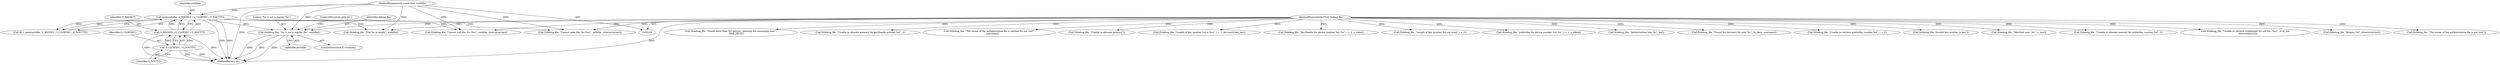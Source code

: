 digraph "0_pam-u2f_18b1914e32b74ff52000f10e97067e841e5fff62_1@pointer" {
"1000194" [label="(Call,D(debug_file, \"%s is not a regular file\", authfile))"];
"1000108" [label="(MethodParameterIn,FILE *debug_file)"];
"1000147" [label="(Call,open(authfile, O_RDONLY | O_CLOEXEC | O_NOCTTY))"];
"1000104" [label="(MethodParameterIn,const char *authfile)"];
"1000149" [label="(Call,O_RDONLY | O_CLOEXEC | O_NOCTTY)"];
"1000151" [label="(Call,O_CLOEXEC | O_NOCTTY)"];
"1000150" [label="(Identifier,O_RDONLY)"];
"1000472" [label="(Call,D(debug_file, \"Found more than %d devices, ignoring the remaining ones\",\n               MAX_DEVS))"];
"1000149" [label="(Call,O_RDONLY | O_CLOEXEC | O_NOCTTY)"];
"1000151" [label="(Call,O_CLOEXEC | O_NOCTTY)"];
"1000147" [label="(Call,open(authfile, O_RDONLY | O_CLOEXEC | O_NOCTTY))"];
"1000153" [label="(Identifier,O_NOCTTY)"];
"1000504" [label="(Call,D(debug_file, \"Unable to allocate memory for keyHandle number %d\", i))"];
"1000268" [label="(Call,D(debug_file, \"The owner of the authentication file is neither %s nor root\",\n         username))"];
"1000198" [label="(ControlStructure,goto err;)"];
"1000732" [label="(MethodReturn,int)"];
"1000317" [label="(Call,D(debug_file, \"Unable to allocate memory\"))"];
"1000208" [label="(Call,D(debug_file, \"File %s is empty\", authfile))"];
"1000197" [label="(Identifier,authfile)"];
"1000567" [label="(Call,D(debug_file, \"Length of key number %d is %zu\", i + 1, devices[i].key_len))"];
"1000152" [label="(Identifier,O_CLOEXEC)"];
"1000192" [label="(ControlStructure,if (verbose))"];
"1000195" [label="(Identifier,debug_file)"];
"1000178" [label="(Call,D(debug_file, \"Cannot stat file: %s (%s)\", authfile, strerror(errno)))"];
"1000479" [label="(Call,D(debug_file, \"KeyHandle for device number %d: %s\", i + 1, s_token))"];
"1000194" [label="(Call,D(debug_file, \"%s is not a regular file\", authfile))"];
"1000548" [label="(Call,D(debug_file, \"Length of key number %d not even\", i + 1))"];
"1000161" [label="(Call,D(debug_file, \"Cannot open file: %s (%s)\", authfile, strerror(errno)))"];
"1000531" [label="(Call,D(debug_file, \"publicKey for device number %d: %s\", i + 1, s_token))"];
"1000360" [label="(Call,D(debug_file, \"Authorization line: %s\", buf))"];
"1000104" [label="(MethodParameterIn,const char *authfile)"];
"1000658" [label="(Call,D(debug_file, \"Found %d device(s) for user %s\", *n_devs, username))"];
"1000522" [label="(Call,D(debug_file, \"Unable to retrieve publicKey number %d\", i + 1))"];
"1000639" [label="(Call,D(debug_file, \"Invalid hex number in key\"))"];
"1000148" [label="(Identifier,authfile)"];
"1000145" [label="(Call,fd = open(authfile, O_RDONLY | O_CLOEXEC | O_NOCTTY))"];
"1000108" [label="(MethodParameterIn,FILE *debug_file)"];
"1000382" [label="(Call,D(debug_file, \"Matched user: %s\", s_user))"];
"1000603" [label="(Call,D(debug_file, \"Unable to allocate memory for publicKey number %d\", i))"];
"1000235" [label="(Call,D(debug_file, \"Unable to retrieve credentials for uid %u, (%s)\", st.st_uid,\n       strerror(errno)))"];
"1000196" [label="(Literal,\"%s is not a regular file\")"];
"1000290" [label="(Call,D(debug_file, \"fdopen: %s\", strerror(errno)))"];
"1000274" [label="(Call,D(debug_file, \"The owner of the authentication file is not root\"))"];
"1000194" -> "1000192"  [label="AST: "];
"1000194" -> "1000197"  [label="CFG: "];
"1000195" -> "1000194"  [label="AST: "];
"1000196" -> "1000194"  [label="AST: "];
"1000197" -> "1000194"  [label="AST: "];
"1000198" -> "1000194"  [label="CFG: "];
"1000194" -> "1000732"  [label="DDG: "];
"1000194" -> "1000732"  [label="DDG: "];
"1000194" -> "1000732"  [label="DDG: "];
"1000108" -> "1000194"  [label="DDG: "];
"1000147" -> "1000194"  [label="DDG: "];
"1000104" -> "1000194"  [label="DDG: "];
"1000108" -> "1000103"  [label="AST: "];
"1000108" -> "1000732"  [label="DDG: "];
"1000108" -> "1000161"  [label="DDG: "];
"1000108" -> "1000178"  [label="DDG: "];
"1000108" -> "1000208"  [label="DDG: "];
"1000108" -> "1000235"  [label="DDG: "];
"1000108" -> "1000268"  [label="DDG: "];
"1000108" -> "1000274"  [label="DDG: "];
"1000108" -> "1000290"  [label="DDG: "];
"1000108" -> "1000317"  [label="DDG: "];
"1000108" -> "1000360"  [label="DDG: "];
"1000108" -> "1000382"  [label="DDG: "];
"1000108" -> "1000472"  [label="DDG: "];
"1000108" -> "1000479"  [label="DDG: "];
"1000108" -> "1000504"  [label="DDG: "];
"1000108" -> "1000522"  [label="DDG: "];
"1000108" -> "1000531"  [label="DDG: "];
"1000108" -> "1000548"  [label="DDG: "];
"1000108" -> "1000567"  [label="DDG: "];
"1000108" -> "1000603"  [label="DDG: "];
"1000108" -> "1000639"  [label="DDG: "];
"1000108" -> "1000658"  [label="DDG: "];
"1000147" -> "1000145"  [label="AST: "];
"1000147" -> "1000149"  [label="CFG: "];
"1000148" -> "1000147"  [label="AST: "];
"1000149" -> "1000147"  [label="AST: "];
"1000145" -> "1000147"  [label="CFG: "];
"1000147" -> "1000732"  [label="DDG: "];
"1000147" -> "1000732"  [label="DDG: "];
"1000147" -> "1000145"  [label="DDG: "];
"1000147" -> "1000145"  [label="DDG: "];
"1000104" -> "1000147"  [label="DDG: "];
"1000149" -> "1000147"  [label="DDG: "];
"1000149" -> "1000147"  [label="DDG: "];
"1000147" -> "1000161"  [label="DDG: "];
"1000147" -> "1000178"  [label="DDG: "];
"1000147" -> "1000208"  [label="DDG: "];
"1000104" -> "1000103"  [label="AST: "];
"1000104" -> "1000732"  [label="DDG: "];
"1000104" -> "1000161"  [label="DDG: "];
"1000104" -> "1000178"  [label="DDG: "];
"1000104" -> "1000208"  [label="DDG: "];
"1000149" -> "1000151"  [label="CFG: "];
"1000150" -> "1000149"  [label="AST: "];
"1000151" -> "1000149"  [label="AST: "];
"1000149" -> "1000732"  [label="DDG: "];
"1000149" -> "1000732"  [label="DDG: "];
"1000151" -> "1000149"  [label="DDG: "];
"1000151" -> "1000149"  [label="DDG: "];
"1000151" -> "1000153"  [label="CFG: "];
"1000152" -> "1000151"  [label="AST: "];
"1000153" -> "1000151"  [label="AST: "];
"1000151" -> "1000732"  [label="DDG: "];
"1000151" -> "1000732"  [label="DDG: "];
}
